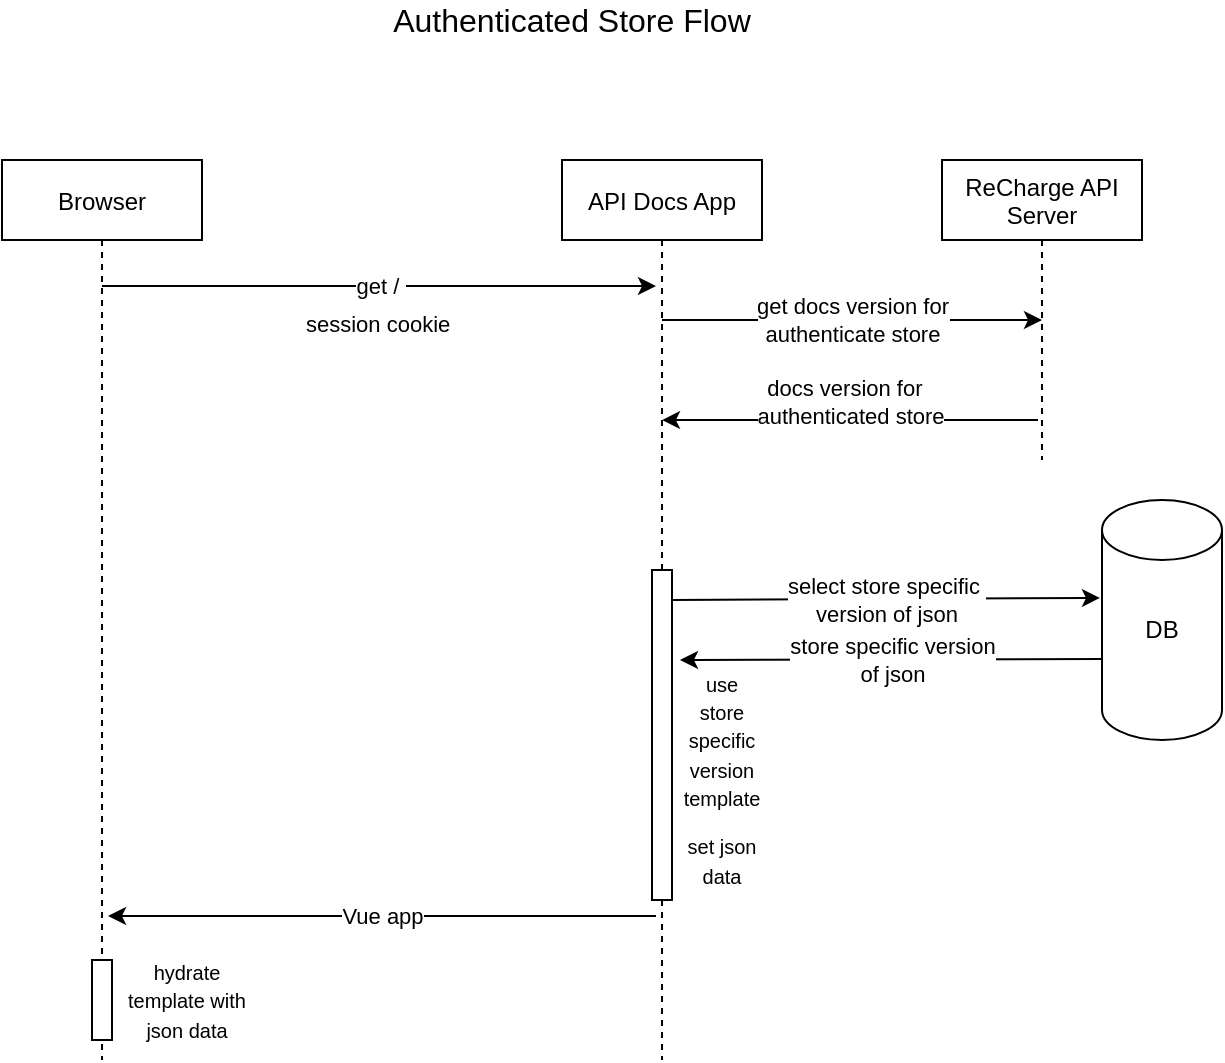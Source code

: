 <mxfile version="14.8.2" type="github">
  <diagram id="kgpKYQtTHZ0yAKxKKP6v" name="Page-1">
    <mxGraphModel dx="1662" dy="762" grid="1" gridSize="10" guides="1" tooltips="1" connect="1" arrows="1" fold="1" page="1" pageScale="1" pageWidth="850" pageHeight="1100" math="0" shadow="0">
      <root>
        <mxCell id="0" />
        <mxCell id="1" parent="0" />
        <mxCell id="MqtjfmyJPXOOkYKETkic-1" value="Browser" style="shape=umlLifeline;perimeter=lifelinePerimeter;container=1;collapsible=0;recursiveResize=0;rounded=0;shadow=0;strokeWidth=1;" vertex="1" parent="1">
          <mxGeometry x="120" y="120" width="100" height="450" as="geometry" />
        </mxCell>
        <mxCell id="MqtjfmyJPXOOkYKETkic-4" value="API Docs App" style="shape=umlLifeline;perimeter=lifelinePerimeter;container=1;collapsible=0;recursiveResize=0;rounded=0;shadow=0;strokeWidth=1;" vertex="1" parent="1">
          <mxGeometry x="400" y="120" width="100" height="450" as="geometry" />
        </mxCell>
        <mxCell id="MqtjfmyJPXOOkYKETkic-5" value="&lt;font size=&quot;3&quot;&gt;Authenticated Store Flow&lt;/font&gt;" style="text;html=1;strokeColor=none;fillColor=none;align=center;verticalAlign=middle;whiteSpace=wrap;rounded=0;" vertex="1" parent="1">
          <mxGeometry x="280" y="40" width="250" height="20" as="geometry" />
        </mxCell>
        <mxCell id="MqtjfmyJPXOOkYKETkic-6" value="" style="shape=cylinder3;whiteSpace=wrap;html=1;boundedLbl=1;backgroundOutline=1;size=15;" vertex="1" parent="1">
          <mxGeometry x="670" y="290" width="60" height="120" as="geometry" />
        </mxCell>
        <mxCell id="MqtjfmyJPXOOkYKETkic-7" value="DB" style="text;html=1;strokeColor=none;fillColor=none;align=center;verticalAlign=middle;whiteSpace=wrap;rounded=0;" vertex="1" parent="1">
          <mxGeometry x="680" y="345" width="40" height="20" as="geometry" />
        </mxCell>
        <mxCell id="MqtjfmyJPXOOkYKETkic-8" value="" style="rounded=0;whiteSpace=wrap;html=1;" vertex="1" parent="1">
          <mxGeometry x="445" y="325" width="10" height="165" as="geometry" />
        </mxCell>
        <mxCell id="MqtjfmyJPXOOkYKETkic-9" value="" style="endArrow=classic;html=1;entryX=-0.017;entryY=0.408;entryDx=0;entryDy=0;entryPerimeter=0;" edge="1" parent="1" target="MqtjfmyJPXOOkYKETkic-6">
          <mxGeometry relative="1" as="geometry">
            <mxPoint x="455" y="340" as="sourcePoint" />
            <mxPoint x="555" y="340" as="targetPoint" />
          </mxGeometry>
        </mxCell>
        <mxCell id="MqtjfmyJPXOOkYKETkic-10" value="select store specific&amp;nbsp;&lt;br&gt;version of json" style="edgeLabel;resizable=0;html=1;align=center;verticalAlign=middle;" connectable="0" vertex="1" parent="MqtjfmyJPXOOkYKETkic-9">
          <mxGeometry relative="1" as="geometry" />
        </mxCell>
        <mxCell id="MqtjfmyJPXOOkYKETkic-11" value="" style="endArrow=classic;html=1;" edge="1" parent="1">
          <mxGeometry relative="1" as="geometry">
            <mxPoint x="670" y="369.5" as="sourcePoint" />
            <mxPoint x="459" y="370" as="targetPoint" />
          </mxGeometry>
        </mxCell>
        <mxCell id="MqtjfmyJPXOOkYKETkic-12" value="store specific version&lt;br&gt;of json" style="edgeLabel;resizable=0;html=1;align=center;verticalAlign=middle;" connectable="0" vertex="1" parent="MqtjfmyJPXOOkYKETkic-11">
          <mxGeometry relative="1" as="geometry" />
        </mxCell>
        <mxCell id="MqtjfmyJPXOOkYKETkic-13" value="&lt;span style=&quot;font-size: 10px&quot;&gt;use store specific version template&lt;br&gt;&lt;/span&gt;" style="text;html=1;strokeColor=none;fillColor=none;align=center;verticalAlign=middle;whiteSpace=wrap;rounded=0;" vertex="1" parent="1">
          <mxGeometry x="460" y="400" width="40" height="20" as="geometry" />
        </mxCell>
        <mxCell id="MqtjfmyJPXOOkYKETkic-14" value="" style="endArrow=classic;html=1;exitX=0.47;exitY=0.84;exitDx=0;exitDy=0;exitPerimeter=0;entryX=0.53;entryY=0.84;entryDx=0;entryDy=0;entryPerimeter=0;" edge="1" parent="1" source="MqtjfmyJPXOOkYKETkic-4" target="MqtjfmyJPXOOkYKETkic-1">
          <mxGeometry relative="1" as="geometry">
            <mxPoint x="445" y="510" as="sourcePoint" />
            <mxPoint x="174.5" y="510" as="targetPoint" />
          </mxGeometry>
        </mxCell>
        <mxCell id="MqtjfmyJPXOOkYKETkic-15" value="Vue app" style="edgeLabel;resizable=0;html=1;align=center;verticalAlign=middle;" connectable="0" vertex="1" parent="MqtjfmyJPXOOkYKETkic-14">
          <mxGeometry relative="1" as="geometry" />
        </mxCell>
        <mxCell id="MqtjfmyJPXOOkYKETkic-16" value="&lt;font style=&quot;font-size: 10px&quot;&gt;set json data&lt;/font&gt;" style="text;html=1;strokeColor=none;fillColor=none;align=center;verticalAlign=middle;whiteSpace=wrap;rounded=0;" vertex="1" parent="1">
          <mxGeometry x="460" y="460" width="40" height="20" as="geometry" />
        </mxCell>
        <mxCell id="MqtjfmyJPXOOkYKETkic-17" value="" style="rounded=0;whiteSpace=wrap;html=1;" vertex="1" parent="1">
          <mxGeometry x="165" y="520" width="10" height="40" as="geometry" />
        </mxCell>
        <mxCell id="MqtjfmyJPXOOkYKETkic-18" value="&lt;font style=&quot;font-size: 10px&quot;&gt;hydrate template with json data&lt;/font&gt;" style="text;html=1;strokeColor=none;fillColor=none;align=center;verticalAlign=middle;whiteSpace=wrap;rounded=0;" vertex="1" parent="1">
          <mxGeometry x="175" y="530" width="75" height="20" as="geometry" />
        </mxCell>
        <mxCell id="MqtjfmyJPXOOkYKETkic-19" value="ReCharge API &#xa;Server" style="shape=umlLifeline;perimeter=lifelinePerimeter;container=1;collapsible=0;recursiveResize=0;rounded=0;shadow=0;strokeWidth=1;" vertex="1" parent="1">
          <mxGeometry x="590" y="120" width="100" height="150" as="geometry" />
        </mxCell>
        <mxCell id="MqtjfmyJPXOOkYKETkic-20" value="" style="endArrow=classic;html=1;" edge="1" parent="1">
          <mxGeometry relative="1" as="geometry">
            <mxPoint x="170" y="183" as="sourcePoint" />
            <mxPoint x="447" y="183" as="targetPoint" />
          </mxGeometry>
        </mxCell>
        <mxCell id="MqtjfmyJPXOOkYKETkic-21" value="get /&amp;nbsp;" style="edgeLabel;resizable=0;html=1;align=center;verticalAlign=middle;" connectable="0" vertex="1" parent="MqtjfmyJPXOOkYKETkic-20">
          <mxGeometry relative="1" as="geometry" />
        </mxCell>
        <mxCell id="MqtjfmyJPXOOkYKETkic-22" value="session cookie" style="edgeLabel;resizable=0;html=1;align=left;verticalAlign=bottom;" connectable="0" vertex="1" parent="MqtjfmyJPXOOkYKETkic-20">
          <mxGeometry x="-1" relative="1" as="geometry">
            <mxPoint x="100" y="27" as="offset" />
          </mxGeometry>
        </mxCell>
        <mxCell id="MqtjfmyJPXOOkYKETkic-27" value="" style="endArrow=classic;html=1;" edge="1" parent="1">
          <mxGeometry relative="1" as="geometry">
            <mxPoint x="450" y="200" as="sourcePoint" />
            <mxPoint x="640" y="200" as="targetPoint" />
          </mxGeometry>
        </mxCell>
        <mxCell id="MqtjfmyJPXOOkYKETkic-28" value="get docs version for&lt;br&gt;authenticate store" style="edgeLabel;resizable=0;html=1;align=center;verticalAlign=middle;" connectable="0" vertex="1" parent="MqtjfmyJPXOOkYKETkic-27">
          <mxGeometry relative="1" as="geometry" />
        </mxCell>
        <mxCell id="MqtjfmyJPXOOkYKETkic-29" value="" style="endArrow=classic;html=1;exitX=0.48;exitY=0.867;exitDx=0;exitDy=0;exitPerimeter=0;entryX=0.5;entryY=0.289;entryDx=0;entryDy=0;entryPerimeter=0;" edge="1" parent="1" source="MqtjfmyJPXOOkYKETkic-19" target="MqtjfmyJPXOOkYKETkic-4">
          <mxGeometry relative="1" as="geometry">
            <mxPoint x="630" y="220" as="sourcePoint" />
            <mxPoint x="530" y="220" as="targetPoint" />
            <Array as="points" />
          </mxGeometry>
        </mxCell>
        <mxCell id="MqtjfmyJPXOOkYKETkic-30" value="docs version for&amp;nbsp;&amp;nbsp;&lt;br&gt;authenticated store" style="edgeLabel;resizable=0;html=1;align=center;verticalAlign=middle;" connectable="0" vertex="1" parent="MqtjfmyJPXOOkYKETkic-29">
          <mxGeometry relative="1" as="geometry">
            <mxPoint y="-9" as="offset" />
          </mxGeometry>
        </mxCell>
      </root>
    </mxGraphModel>
  </diagram>
</mxfile>
